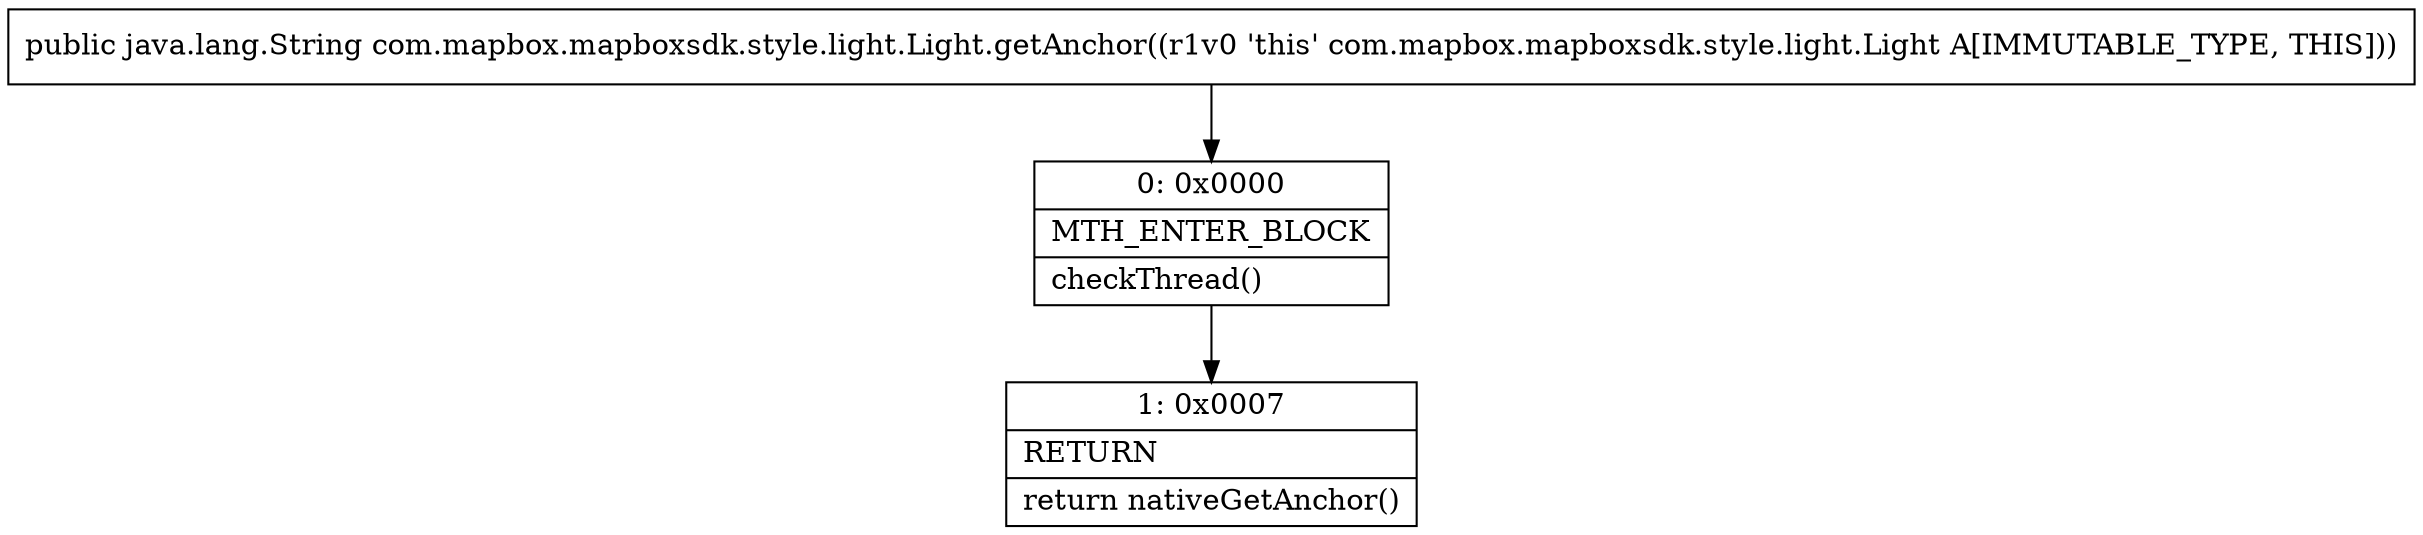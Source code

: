 digraph "CFG forcom.mapbox.mapboxsdk.style.light.Light.getAnchor()Ljava\/lang\/String;" {
Node_0 [shape=record,label="{0\:\ 0x0000|MTH_ENTER_BLOCK\l|checkThread()\l}"];
Node_1 [shape=record,label="{1\:\ 0x0007|RETURN\l|return nativeGetAnchor()\l}"];
MethodNode[shape=record,label="{public java.lang.String com.mapbox.mapboxsdk.style.light.Light.getAnchor((r1v0 'this' com.mapbox.mapboxsdk.style.light.Light A[IMMUTABLE_TYPE, THIS])) }"];
MethodNode -> Node_0;
Node_0 -> Node_1;
}

